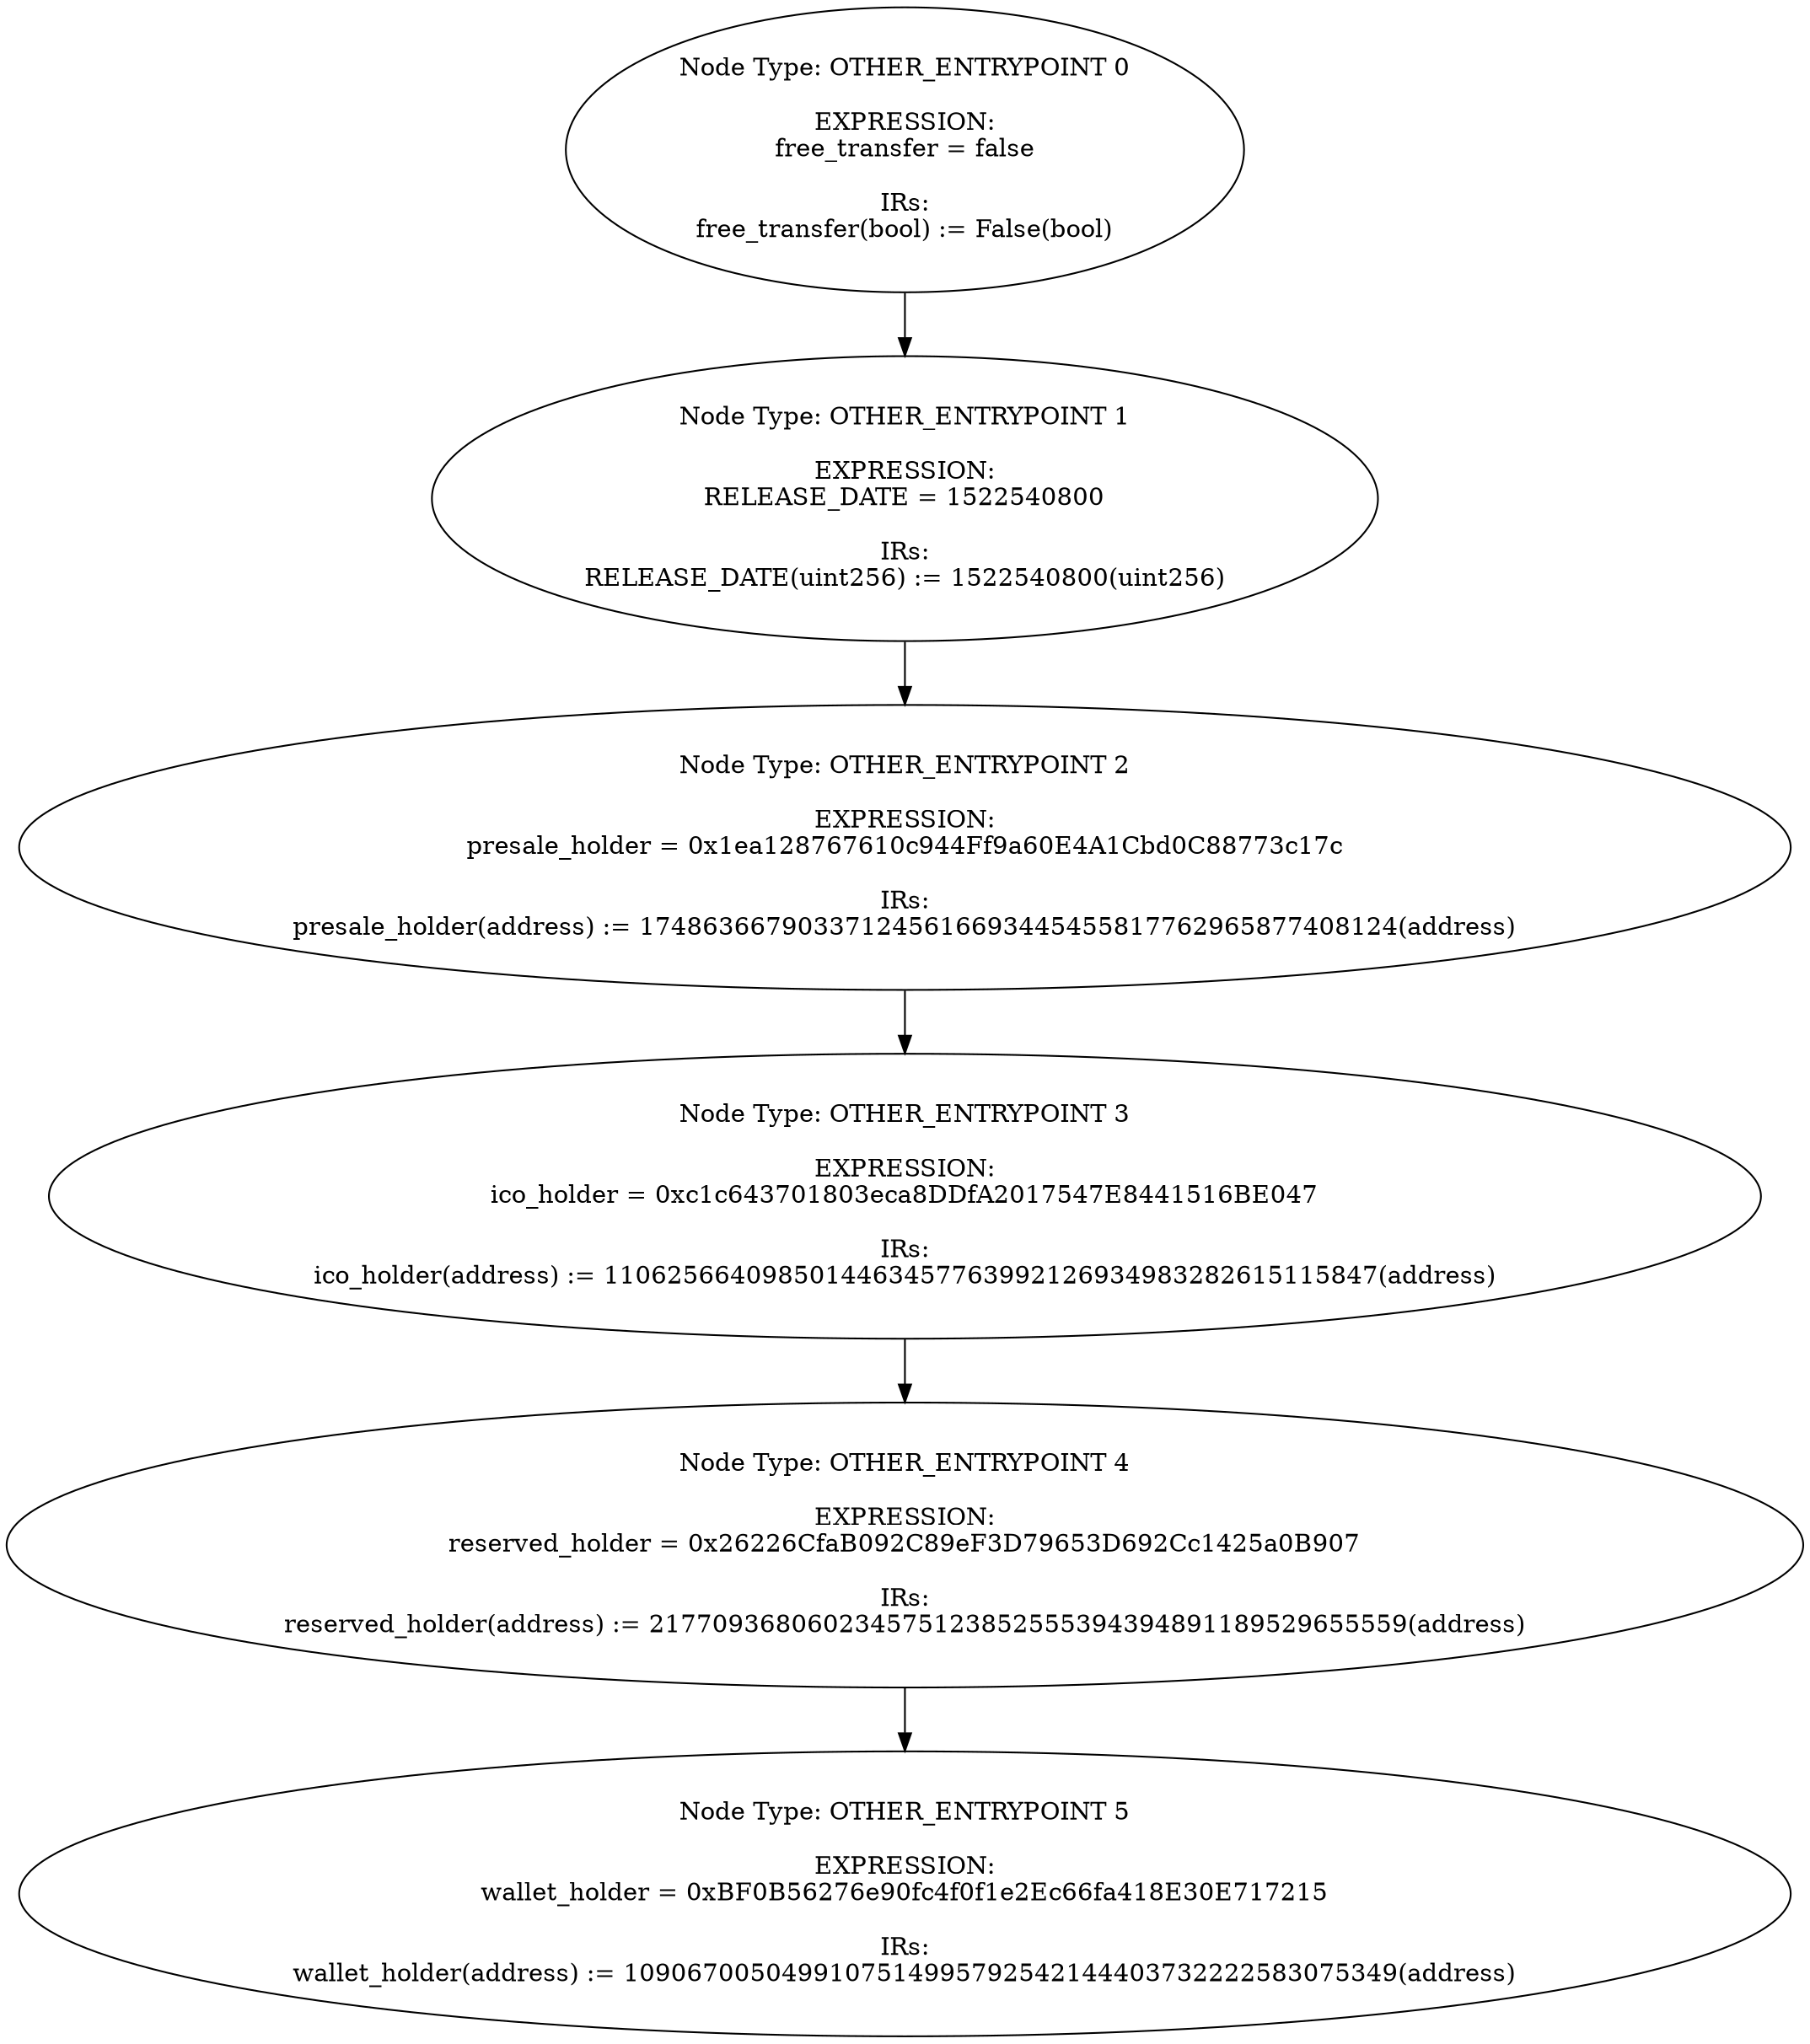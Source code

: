 digraph{
0[label="Node Type: OTHER_ENTRYPOINT 0

EXPRESSION:
free_transfer = false

IRs:
free_transfer(bool) := False(bool)"];
0->1;
1[label="Node Type: OTHER_ENTRYPOINT 1

EXPRESSION:
RELEASE_DATE = 1522540800

IRs:
RELEASE_DATE(uint256) := 1522540800(uint256)"];
1->2;
2[label="Node Type: OTHER_ENTRYPOINT 2

EXPRESSION:
presale_holder = 0x1ea128767610c944Ff9a60E4A1Cbd0C88773c17c

IRs:
presale_holder(address) := 174863667903371245616693445455817762965877408124(address)"];
2->3;
3[label="Node Type: OTHER_ENTRYPOINT 3

EXPRESSION:
ico_holder = 0xc1c643701803eca8DDfA2017547E8441516BE047

IRs:
ico_holder(address) := 1106256640985014463457763992126934983282615115847(address)"];
3->4;
4[label="Node Type: OTHER_ENTRYPOINT 4

EXPRESSION:
reserved_holder = 0x26226CfaB092C89eF3D79653D692Cc1425a0B907

IRs:
reserved_holder(address) := 217709368060234575123852555394394891189529655559(address)"];
4->5;
5[label="Node Type: OTHER_ENTRYPOINT 5

EXPRESSION:
wallet_holder = 0xBF0B56276e90fc4f0f1e2Ec66fa418E30E717215

IRs:
wallet_holder(address) := 1090670050499107514995792542144403732222583075349(address)"];
}

